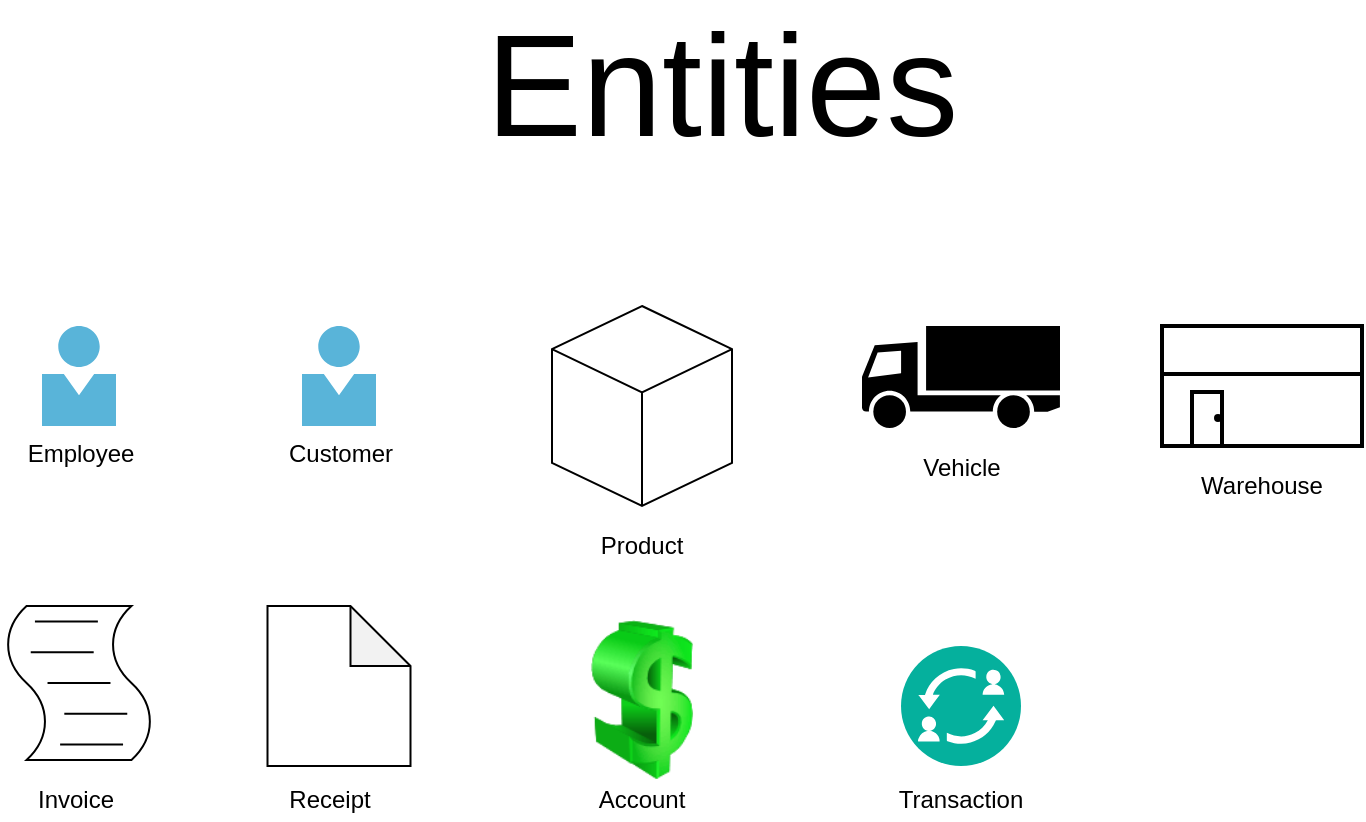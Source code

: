 <mxfile version="13.6.2" type="device"><diagram id="jzaWhJaw7DjV7xAxBaY3" name="Page-1"><mxGraphModel dx="1185" dy="1793" grid="1" gridSize="10" guides="1" tooltips="1" connect="1" arrows="1" fold="1" page="1" pageScale="1" pageWidth="850" pageHeight="1100" math="0" shadow="0"><root><mxCell id="0"/><mxCell id="1" parent="0"/><mxCell id="FZLPMFouLQhf1V1vAqlp-1" value="Employee" style="aspect=fixed;html=1;points=[];align=center;image;fontSize=12;image=img/lib/mscae/Person.svg;" vertex="1" parent="1"><mxGeometry x="80" y="-880" width="37" height="50" as="geometry"/></mxCell><mxCell id="FZLPMFouLQhf1V1vAqlp-2" value="Entities" style="text;html=1;strokeColor=none;fillColor=none;align=center;verticalAlign=middle;whiteSpace=wrap;rounded=0;fontSize=72;" vertex="1" parent="1"><mxGeometry x="400" y="-1010" width="40" height="20" as="geometry"/></mxCell><mxCell id="FZLPMFouLQhf1V1vAqlp-3" value="Customer" style="aspect=fixed;html=1;points=[];align=center;image;fontSize=12;image=img/lib/mscae/Person.svg;" vertex="1" parent="1"><mxGeometry x="210" y="-880" width="37" height="50" as="geometry"/></mxCell><mxCell id="FZLPMFouLQhf1V1vAqlp-8" value="" style="group" vertex="1" connectable="0" parent="1"><mxGeometry x="490" y="-880" width="99" height="60" as="geometry"/></mxCell><mxCell id="FZLPMFouLQhf1V1vAqlp-6" value="" style="shape=mxgraph.signs.transportation.truck_1;html=1;fillColor=#000000;strokeColor=none;verticalLabelPosition=bottom;verticalAlign=top;align=center;fontSize=72;" vertex="1" parent="FZLPMFouLQhf1V1vAqlp-8"><mxGeometry width="99" height="51" as="geometry"/></mxCell><mxCell id="FZLPMFouLQhf1V1vAqlp-7" value="&lt;font style=&quot;font-size: 12px ; line-height: 100%&quot;&gt;Vehicle&lt;/font&gt;" style="text;html=1;strokeColor=none;fillColor=none;align=center;verticalAlign=middle;whiteSpace=wrap;rounded=0;fontSize=72;" vertex="1" parent="FZLPMFouLQhf1V1vAqlp-8"><mxGeometry x="29.5" y="40" width="40" height="20" as="geometry"/></mxCell><mxCell id="FZLPMFouLQhf1V1vAqlp-11" value="" style="group" vertex="1" connectable="0" parent="1"><mxGeometry x="640" y="-880" width="100" height="90" as="geometry"/></mxCell><mxCell id="FZLPMFouLQhf1V1vAqlp-9" value="" style="verticalLabelPosition=bottom;html=1;verticalAlign=top;strokeWidth=2;shape=mxgraph.lean_mapping.warehouse;fontSize=72;" vertex="1" parent="FZLPMFouLQhf1V1vAqlp-11"><mxGeometry width="100" height="60" as="geometry"/></mxCell><mxCell id="FZLPMFouLQhf1V1vAqlp-10" value="Warehouse" style="text;html=1;strokeColor=none;fillColor=none;align=center;verticalAlign=middle;whiteSpace=wrap;rounded=0;fontSize=12;" vertex="1" parent="FZLPMFouLQhf1V1vAqlp-11"><mxGeometry x="30" y="70" width="40" height="20" as="geometry"/></mxCell><mxCell id="FZLPMFouLQhf1V1vAqlp-16" value="" style="group" vertex="1" connectable="0" parent="1"><mxGeometry x="335" y="-890" width="90" height="130" as="geometry"/></mxCell><mxCell id="FZLPMFouLQhf1V1vAqlp-12" value="" style="html=1;whiteSpace=wrap;shape=isoCube2;backgroundOutline=1;isoAngle=15;fontSize=12;" vertex="1" parent="FZLPMFouLQhf1V1vAqlp-16"><mxGeometry width="90" height="100" as="geometry"/></mxCell><mxCell id="FZLPMFouLQhf1V1vAqlp-13" value="Product" style="text;html=1;strokeColor=none;fillColor=none;align=center;verticalAlign=middle;whiteSpace=wrap;rounded=0;fontSize=12;" vertex="1" parent="FZLPMFouLQhf1V1vAqlp-16"><mxGeometry x="25" y="110" width="40" height="20" as="geometry"/></mxCell><mxCell id="FZLPMFouLQhf1V1vAqlp-17" value="" style="group" vertex="1" connectable="0" parent="1"><mxGeometry x="60" y="-740" width="77" height="107" as="geometry"/></mxCell><mxCell id="FZLPMFouLQhf1V1vAqlp-14" value="" style="shape=mxgraph.bpmn.script_task;html=1;outlineConnect=0;fontSize=12;" vertex="1" parent="FZLPMFouLQhf1V1vAqlp-17"><mxGeometry width="77" height="77" as="geometry"/></mxCell><mxCell id="FZLPMFouLQhf1V1vAqlp-15" value="Invoice" style="text;html=1;strokeColor=none;fillColor=none;align=center;verticalAlign=middle;whiteSpace=wrap;rounded=0;fontSize=12;" vertex="1" parent="FZLPMFouLQhf1V1vAqlp-17"><mxGeometry x="17" y="87" width="40" height="20" as="geometry"/></mxCell><mxCell id="FZLPMFouLQhf1V1vAqlp-20" value="" style="group" vertex="1" connectable="0" parent="1"><mxGeometry x="192.75" y="-740" width="71.5" height="107" as="geometry"/></mxCell><mxCell id="FZLPMFouLQhf1V1vAqlp-18" value="" style="shape=note;whiteSpace=wrap;html=1;backgroundOutline=1;darkOpacity=0.05;fontSize=12;" vertex="1" parent="FZLPMFouLQhf1V1vAqlp-20"><mxGeometry width="71.5" height="80" as="geometry"/></mxCell><mxCell id="FZLPMFouLQhf1V1vAqlp-19" value="Receipt" style="text;html=1;strokeColor=none;fillColor=none;align=center;verticalAlign=middle;whiteSpace=wrap;rounded=0;fontSize=12;" vertex="1" parent="FZLPMFouLQhf1V1vAqlp-20"><mxGeometry x="11.5" y="87" width="40" height="20" as="geometry"/></mxCell><mxCell id="FZLPMFouLQhf1V1vAqlp-24" value="" style="group" vertex="1" connectable="0" parent="1"><mxGeometry x="340" y="-733" width="80" height="100" as="geometry"/></mxCell><mxCell id="FZLPMFouLQhf1V1vAqlp-21" value="" style="image;html=1;image=img/lib/clip_art/finance/Dollar_128x128.png;fontSize=12;" vertex="1" parent="FZLPMFouLQhf1V1vAqlp-24"><mxGeometry width="80" height="80" as="geometry"/></mxCell><mxCell id="FZLPMFouLQhf1V1vAqlp-23" value="Account" style="text;html=1;strokeColor=none;fillColor=none;align=center;verticalAlign=middle;whiteSpace=wrap;rounded=0;fontSize=12;" vertex="1" parent="FZLPMFouLQhf1V1vAqlp-24"><mxGeometry x="10" y="80" width="60" height="20" as="geometry"/></mxCell><mxCell id="FZLPMFouLQhf1V1vAqlp-27" value="" style="group" vertex="1" connectable="0" parent="1"><mxGeometry x="494.25" y="-720" width="90.5" height="87" as="geometry"/></mxCell><mxCell id="FZLPMFouLQhf1V1vAqlp-25" value="" style="aspect=fixed;perimeter=ellipsePerimeter;html=1;align=center;shadow=0;dashed=0;fontColor=#4277BB;labelBackgroundColor=#ffffff;fontSize=12;spacingTop=3;image;image=img/lib/ibm/blockchain/transaction_manager.svg;" vertex="1" parent="FZLPMFouLQhf1V1vAqlp-27"><mxGeometry x="15.25" width="60" height="60" as="geometry"/></mxCell><mxCell id="FZLPMFouLQhf1V1vAqlp-26" value="Transaction" style="text;html=1;strokeColor=none;fillColor=none;align=center;verticalAlign=middle;whiteSpace=wrap;rounded=0;fontSize=12;" vertex="1" parent="FZLPMFouLQhf1V1vAqlp-27"><mxGeometry y="67" width="90.5" height="20" as="geometry"/></mxCell></root></mxGraphModel></diagram></mxfile>